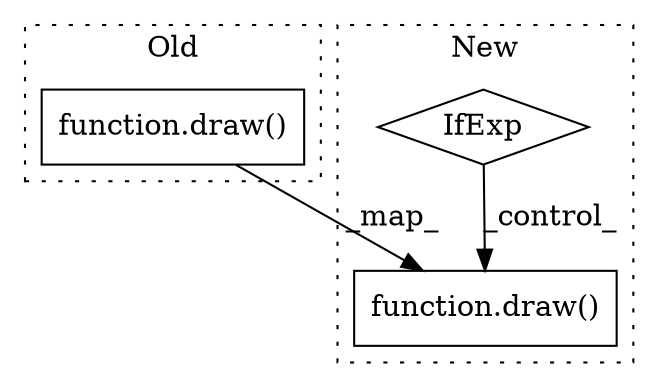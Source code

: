 digraph G {
subgraph cluster0 {
1 [label="function.draw()" a="75" s="1628,1671" l="5,1" shape="box"];
label = "Old";
style="dotted";
}
subgraph cluster1 {
2 [label="function.draw()" a="75" s="752,795" l="5,1" shape="box"];
3 [label="IfExp" a="51" s="733,746" l="4,6" shape="diamond"];
label = "New";
style="dotted";
}
1 -> 2 [label="_map_"];
3 -> 2 [label="_control_"];
}